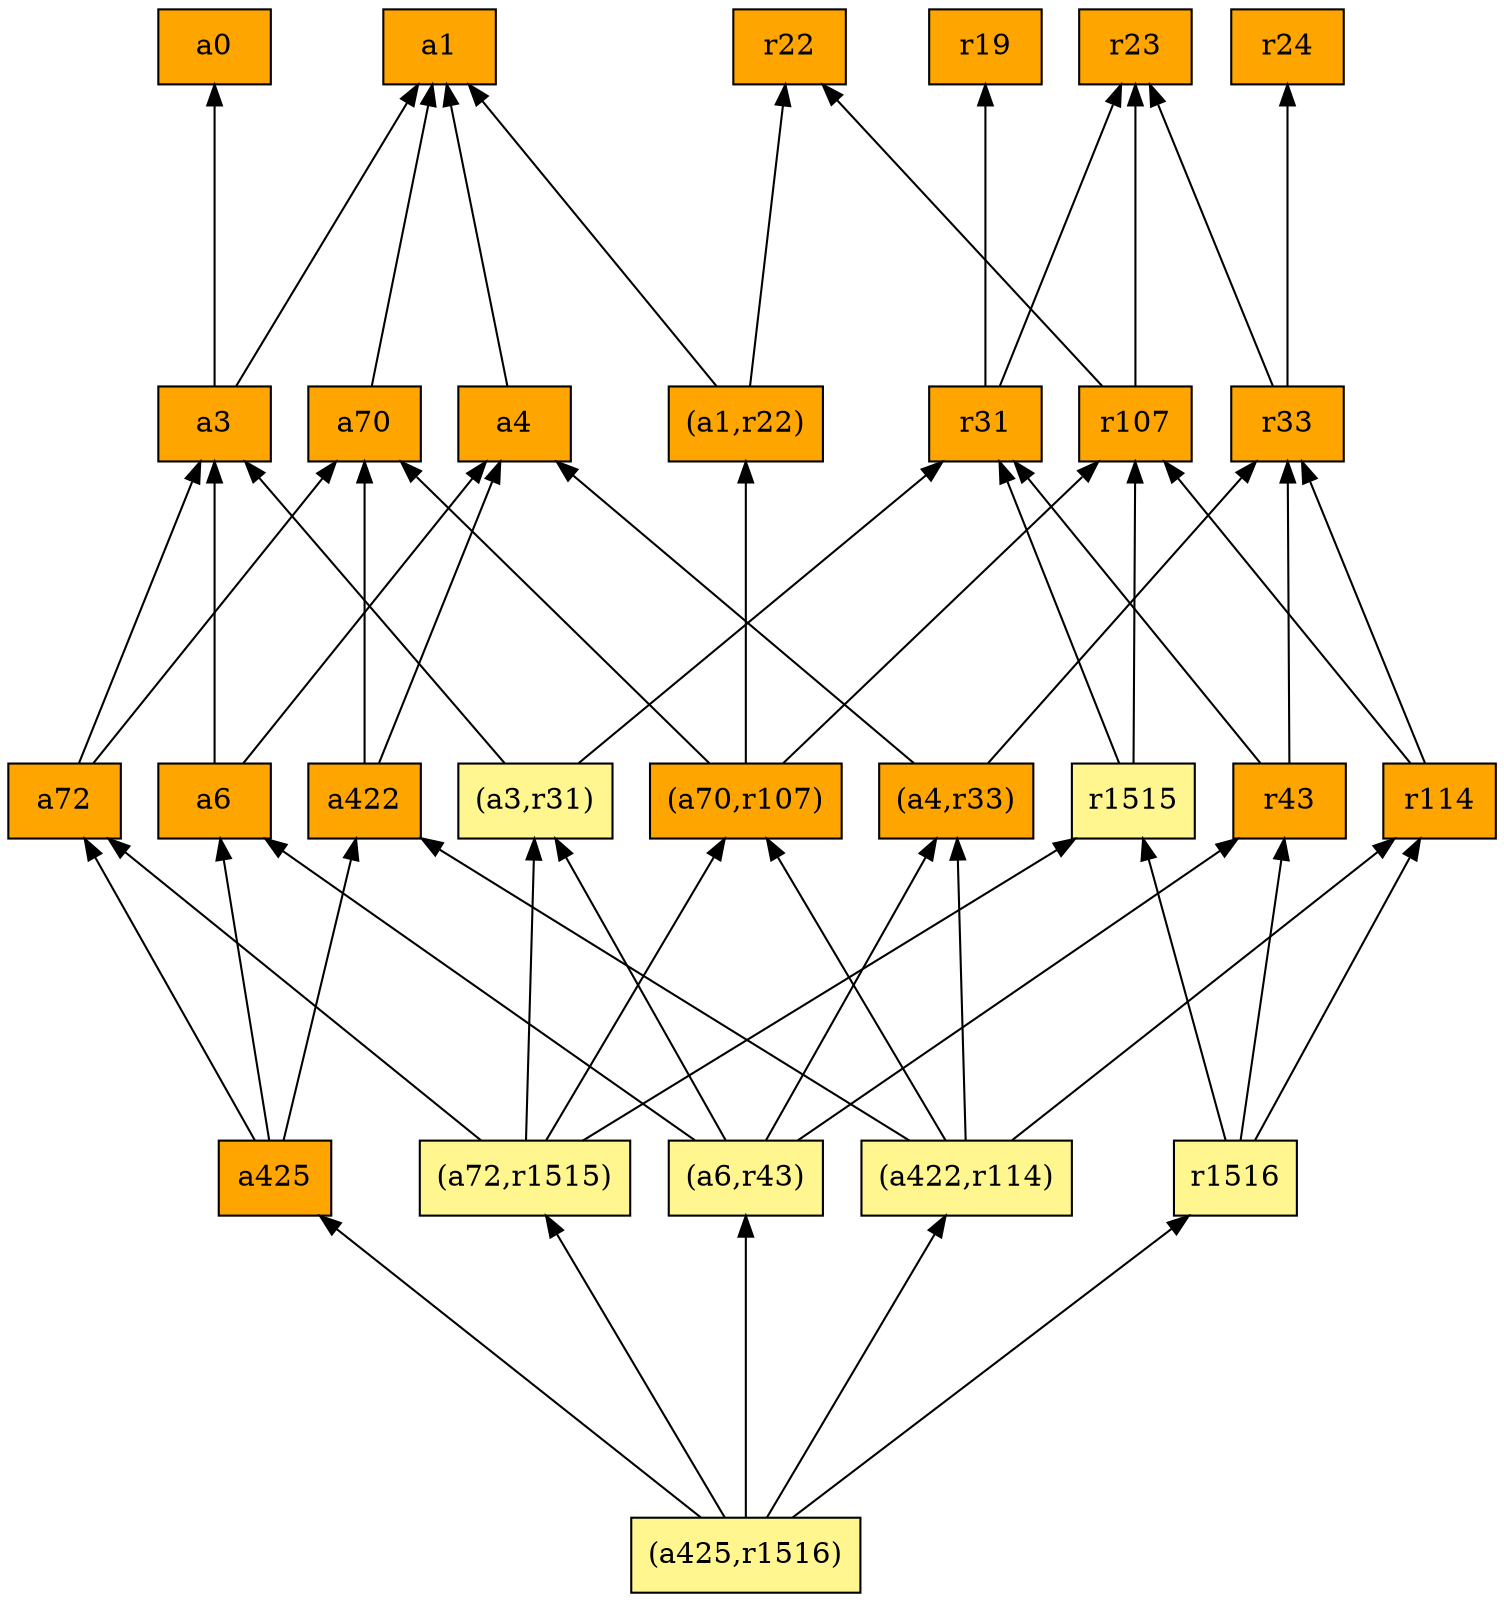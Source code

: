 digraph G {
rankdir=BT;ranksep="2.0";
"(a4,r33)" [shape=record,fillcolor=orange,style=filled,label="{(a4,r33)}"];
"r22" [shape=record,fillcolor=orange,style=filled,label="{r22}"];
"a3" [shape=record,fillcolor=orange,style=filled,label="{a3}"];
"r107" [shape=record,fillcolor=orange,style=filled,label="{r107}"];
"r1515" [shape=record,fillcolor=khaki1,style=filled,label="{r1515}"];
"r31" [shape=record,fillcolor=orange,style=filled,label="{r31}"];
"r114" [shape=record,fillcolor=orange,style=filled,label="{r114}"];
"(a1,r22)" [shape=record,fillcolor=orange,style=filled,label="{(a1,r22)}"];
"(a425,r1516)" [shape=record,fillcolor=khaki1,style=filled,label="{(a425,r1516)}"];
"a425" [shape=record,fillcolor=orange,style=filled,label="{a425}"];
"a72" [shape=record,fillcolor=orange,style=filled,label="{a72}"];
"(a72,r1515)" [shape=record,fillcolor=khaki1,style=filled,label="{(a72,r1515)}"];
"(a6,r43)" [shape=record,fillcolor=khaki1,style=filled,label="{(a6,r43)}"];
"(a3,r31)" [shape=record,fillcolor=khaki1,style=filled,label="{(a3,r31)}"];
"a1" [shape=record,fillcolor=orange,style=filled,label="{a1}"];
"(a422,r114)" [shape=record,fillcolor=khaki1,style=filled,label="{(a422,r114)}"];
"(a70,r107)" [shape=record,fillcolor=orange,style=filled,label="{(a70,r107)}"];
"a4" [shape=record,fillcolor=orange,style=filled,label="{a4}"];
"r24" [shape=record,fillcolor=orange,style=filled,label="{r24}"];
"r1516" [shape=record,fillcolor=khaki1,style=filled,label="{r1516}"];
"a70" [shape=record,fillcolor=orange,style=filled,label="{a70}"];
"r19" [shape=record,fillcolor=orange,style=filled,label="{r19}"];
"r33" [shape=record,fillcolor=orange,style=filled,label="{r33}"];
"r23" [shape=record,fillcolor=orange,style=filled,label="{r23}"];
"a6" [shape=record,fillcolor=orange,style=filled,label="{a6}"];
"r43" [shape=record,fillcolor=orange,style=filled,label="{r43}"];
"a0" [shape=record,fillcolor=orange,style=filled,label="{a0}"];
"a422" [shape=record,fillcolor=orange,style=filled,label="{a422}"];
"(a4,r33)" -> "a4"
"(a4,r33)" -> "r33"
"a3" -> "a1"
"a3" -> "a0"
"r107" -> "r23"
"r107" -> "r22"
"r1515" -> "r107"
"r1515" -> "r31"
"r31" -> "r19"
"r31" -> "r23"
"r114" -> "r107"
"r114" -> "r33"
"(a1,r22)" -> "a1"
"(a1,r22)" -> "r22"
"(a425,r1516)" -> "(a422,r114)"
"(a425,r1516)" -> "r1516"
"(a425,r1516)" -> "a425"
"(a425,r1516)" -> "(a72,r1515)"
"(a425,r1516)" -> "(a6,r43)"
"a425" -> "a6"
"a425" -> "a72"
"a425" -> "a422"
"a72" -> "a3"
"a72" -> "a70"
"(a72,r1515)" -> "(a70,r107)"
"(a72,r1515)" -> "r1515"
"(a72,r1515)" -> "a72"
"(a72,r1515)" -> "(a3,r31)"
"(a6,r43)" -> "r43"
"(a6,r43)" -> "a6"
"(a6,r43)" -> "(a4,r33)"
"(a6,r43)" -> "(a3,r31)"
"(a3,r31)" -> "r31"
"(a3,r31)" -> "a3"
"(a422,r114)" -> "(a70,r107)"
"(a422,r114)" -> "(a4,r33)"
"(a422,r114)" -> "r114"
"(a422,r114)" -> "a422"
"(a70,r107)" -> "(a1,r22)"
"(a70,r107)" -> "a70"
"(a70,r107)" -> "r107"
"a4" -> "a1"
"r1516" -> "r1515"
"r1516" -> "r114"
"r1516" -> "r43"
"a70" -> "a1"
"r33" -> "r24"
"r33" -> "r23"
"a6" -> "a4"
"a6" -> "a3"
"r43" -> "r33"
"r43" -> "r31"
"a422" -> "a4"
"a422" -> "a70"
}